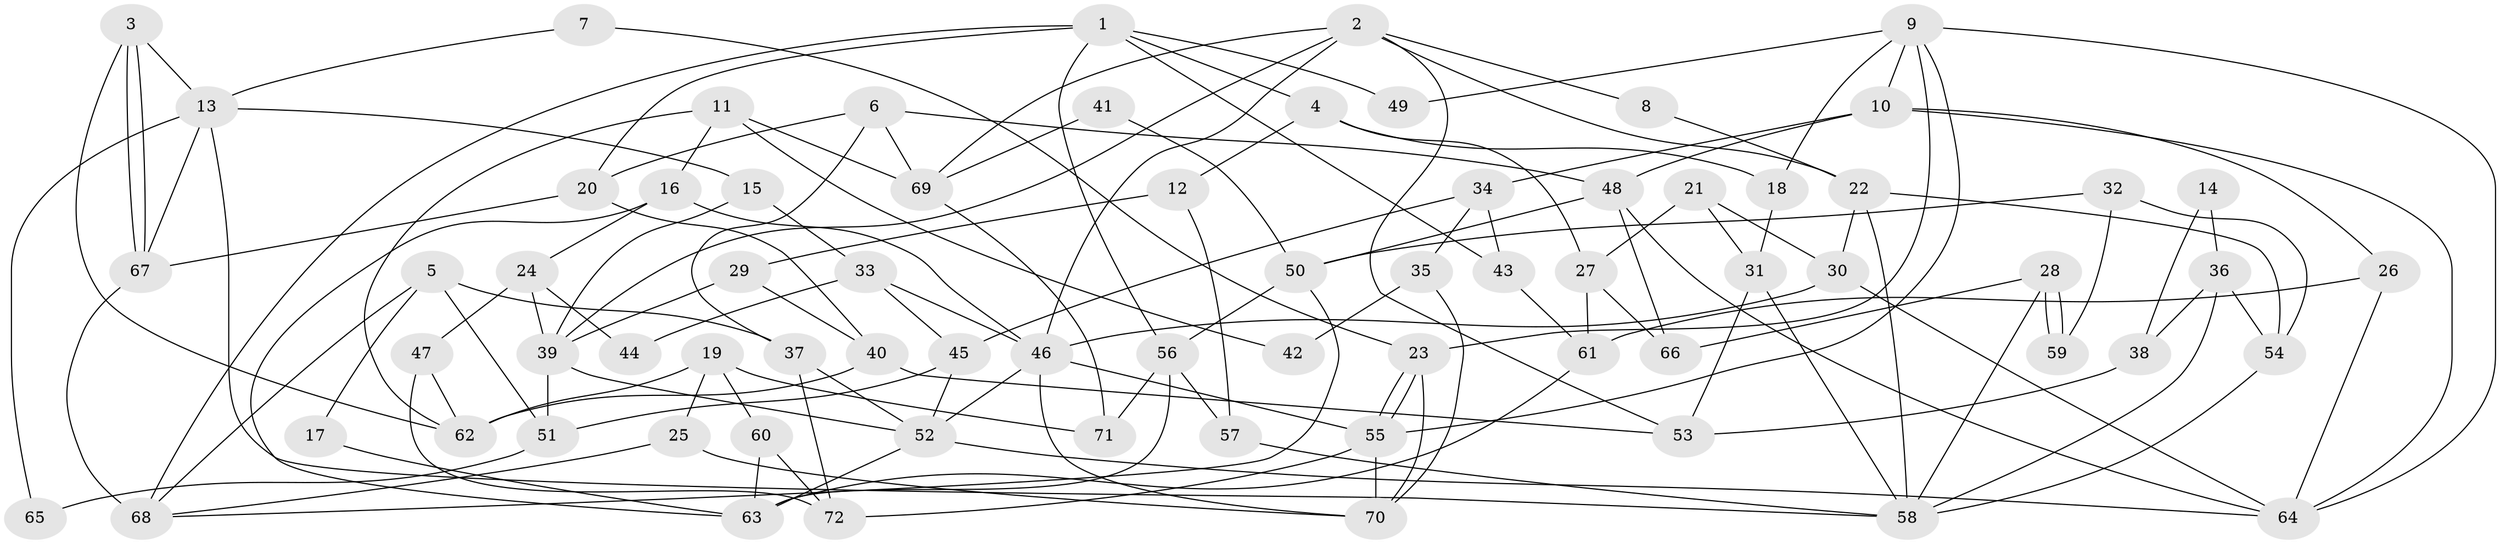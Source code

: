 // coarse degree distribution, {2: 0.11764705882352941, 5: 0.19607843137254902, 4: 0.27450980392156865, 1: 0.0392156862745098, 7: 0.058823529411764705, 3: 0.1568627450980392, 6: 0.11764705882352941, 9: 0.0196078431372549, 10: 0.0196078431372549}
// Generated by graph-tools (version 1.1) at 2025/37/03/04/25 23:37:13]
// undirected, 72 vertices, 144 edges
graph export_dot {
  node [color=gray90,style=filled];
  1;
  2;
  3;
  4;
  5;
  6;
  7;
  8;
  9;
  10;
  11;
  12;
  13;
  14;
  15;
  16;
  17;
  18;
  19;
  20;
  21;
  22;
  23;
  24;
  25;
  26;
  27;
  28;
  29;
  30;
  31;
  32;
  33;
  34;
  35;
  36;
  37;
  38;
  39;
  40;
  41;
  42;
  43;
  44;
  45;
  46;
  47;
  48;
  49;
  50;
  51;
  52;
  53;
  54;
  55;
  56;
  57;
  58;
  59;
  60;
  61;
  62;
  63;
  64;
  65;
  66;
  67;
  68;
  69;
  70;
  71;
  72;
  1 -- 4;
  1 -- 56;
  1 -- 20;
  1 -- 43;
  1 -- 49;
  1 -- 68;
  2 -- 46;
  2 -- 39;
  2 -- 8;
  2 -- 22;
  2 -- 53;
  2 -- 69;
  3 -- 62;
  3 -- 67;
  3 -- 67;
  3 -- 13;
  4 -- 18;
  4 -- 27;
  4 -- 12;
  5 -- 37;
  5 -- 68;
  5 -- 17;
  5 -- 51;
  6 -- 48;
  6 -- 69;
  6 -- 20;
  6 -- 37;
  7 -- 23;
  7 -- 13;
  8 -- 22;
  9 -- 64;
  9 -- 55;
  9 -- 10;
  9 -- 18;
  9 -- 23;
  9 -- 49;
  10 -- 64;
  10 -- 26;
  10 -- 34;
  10 -- 48;
  11 -- 62;
  11 -- 16;
  11 -- 42;
  11 -- 69;
  12 -- 57;
  12 -- 29;
  13 -- 67;
  13 -- 15;
  13 -- 58;
  13 -- 65;
  14 -- 38;
  14 -- 36;
  15 -- 33;
  15 -- 39;
  16 -- 46;
  16 -- 63;
  16 -- 24;
  17 -- 63;
  18 -- 31;
  19 -- 25;
  19 -- 60;
  19 -- 62;
  19 -- 71;
  20 -- 40;
  20 -- 67;
  21 -- 30;
  21 -- 27;
  21 -- 31;
  22 -- 30;
  22 -- 54;
  22 -- 58;
  23 -- 55;
  23 -- 55;
  23 -- 70;
  24 -- 39;
  24 -- 44;
  24 -- 47;
  25 -- 68;
  25 -- 70;
  26 -- 61;
  26 -- 64;
  27 -- 66;
  27 -- 61;
  28 -- 59;
  28 -- 59;
  28 -- 58;
  28 -- 66;
  29 -- 40;
  29 -- 39;
  30 -- 64;
  30 -- 46;
  31 -- 58;
  31 -- 53;
  32 -- 50;
  32 -- 54;
  32 -- 59;
  33 -- 45;
  33 -- 46;
  33 -- 44;
  34 -- 45;
  34 -- 35;
  34 -- 43;
  35 -- 70;
  35 -- 42;
  36 -- 54;
  36 -- 58;
  36 -- 38;
  37 -- 72;
  37 -- 52;
  38 -- 53;
  39 -- 51;
  39 -- 52;
  40 -- 53;
  40 -- 62;
  41 -- 69;
  41 -- 50;
  43 -- 61;
  45 -- 52;
  45 -- 51;
  46 -- 52;
  46 -- 70;
  46 -- 55;
  47 -- 62;
  47 -- 72;
  48 -- 64;
  48 -- 50;
  48 -- 66;
  50 -- 68;
  50 -- 56;
  51 -- 65;
  52 -- 63;
  52 -- 64;
  54 -- 58;
  55 -- 70;
  55 -- 72;
  56 -- 71;
  56 -- 57;
  56 -- 63;
  57 -- 58;
  60 -- 72;
  60 -- 63;
  61 -- 63;
  67 -- 68;
  69 -- 71;
}
